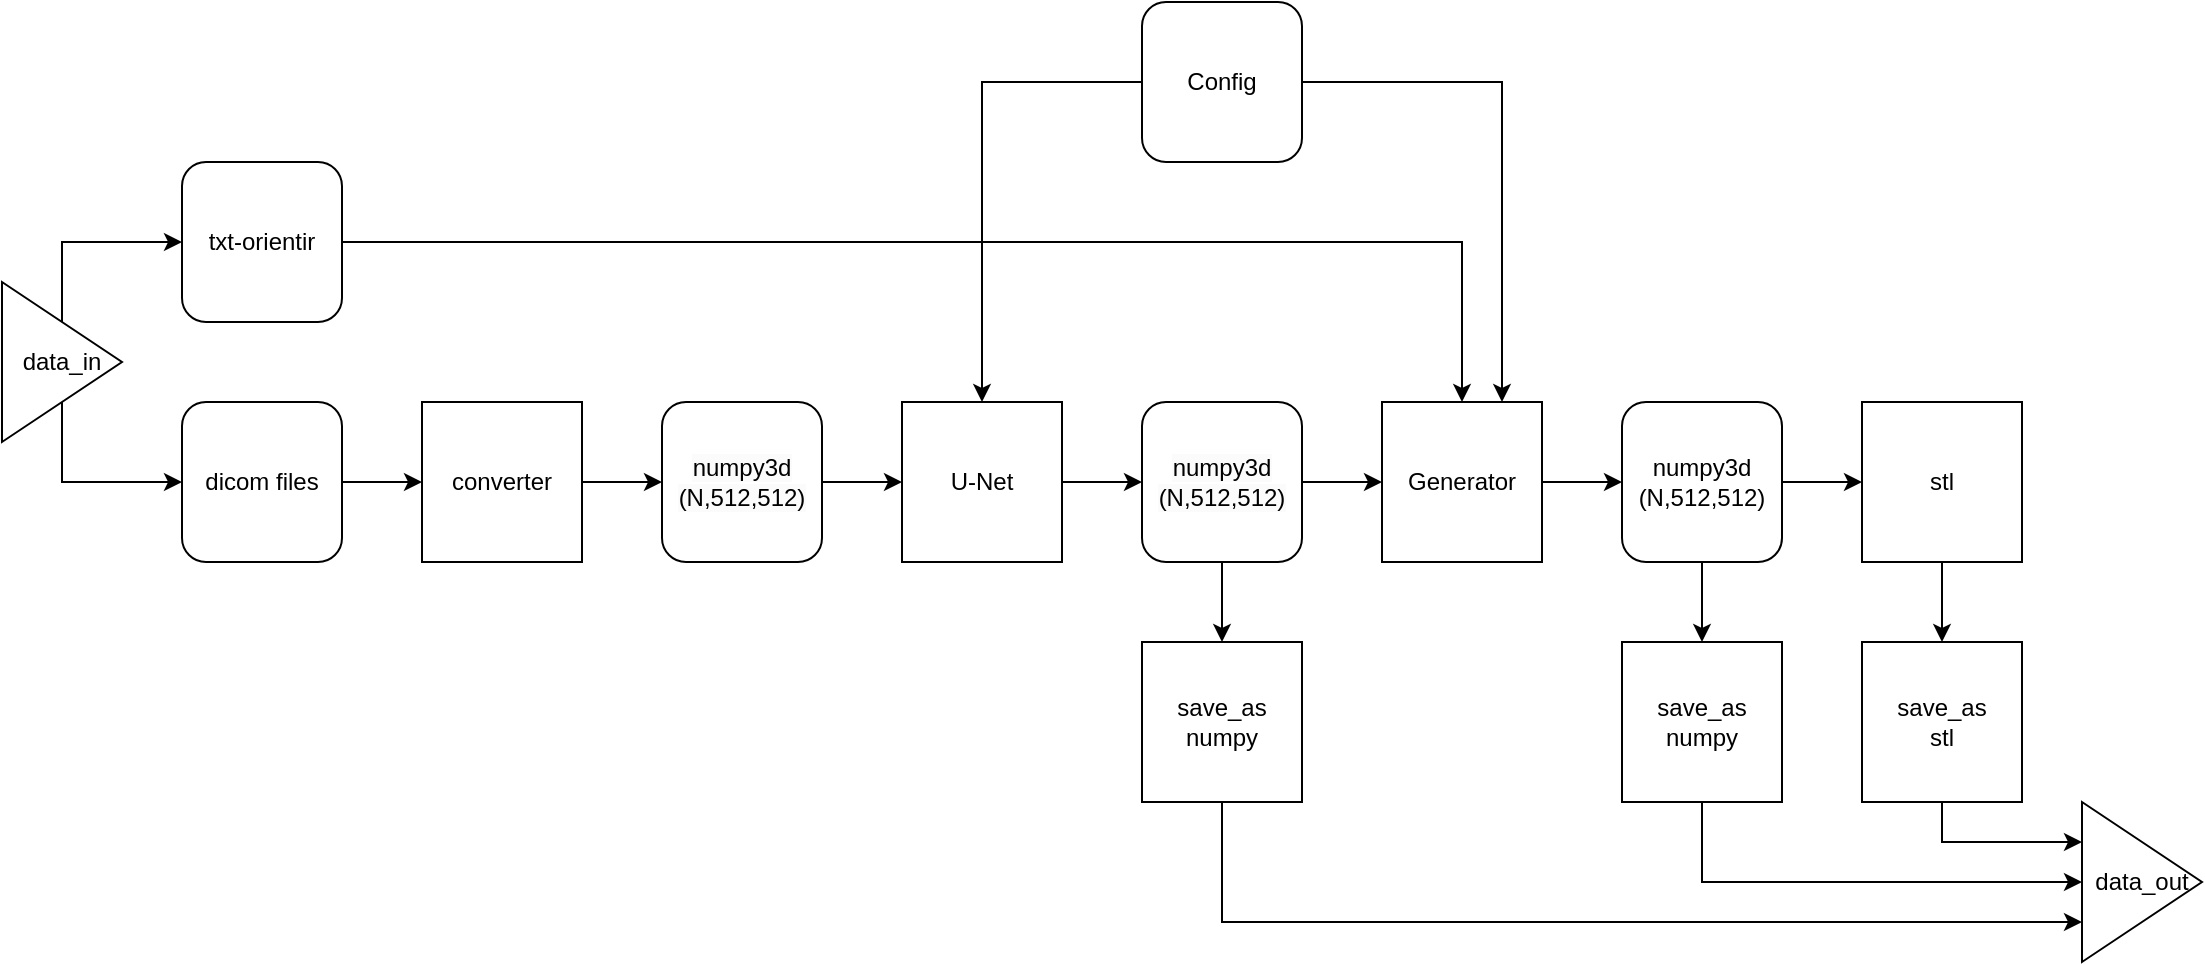 <mxfile version="20.8.16" type="device"><diagram id="FqgmKBDPzje2ZA9HLyCD" name="Page-1"><mxGraphModel dx="512" dy="870" grid="1" gridSize="10" guides="1" tooltips="1" connect="1" arrows="1" fold="1" page="1" pageScale="1" pageWidth="850" pageHeight="1100" math="0" shadow="0"><root><mxCell id="0"/><mxCell id="1" parent="0"/><mxCell id="d9i88ySXFUPljhkh6OTS-1" style="edgeStyle=orthogonalEdgeStyle;rounded=0;orthogonalLoop=1;jettySize=auto;html=1;exitX=1;exitY=0.5;exitDx=0;exitDy=0;entryX=0;entryY=0.5;entryDx=0;entryDy=0;" parent="1" source="d9i88ySXFUPljhkh6OTS-28" target="d9i88ySXFUPljhkh6OTS-29" edge="1"><mxGeometry relative="1" as="geometry"><mxPoint x="1210" y="560" as="sourcePoint"/></mxGeometry></mxCell><mxCell id="d9i88ySXFUPljhkh6OTS-7" style="edgeStyle=orthogonalEdgeStyle;rounded=0;orthogonalLoop=1;jettySize=auto;html=1;exitX=1;exitY=0.5;exitDx=0;exitDy=0;entryX=0;entryY=0.5;entryDx=0;entryDy=0;" parent="1" source="d9i88ySXFUPljhkh6OTS-32" target="d9i88ySXFUPljhkh6OTS-10" edge="1"><mxGeometry relative="1" as="geometry"><mxPoint x="1330" y="560" as="sourcePoint"/></mxGeometry></mxCell><mxCell id="d9i88ySXFUPljhkh6OTS-9" style="edgeStyle=orthogonalEdgeStyle;rounded=0;orthogonalLoop=1;jettySize=auto;html=1;exitX=1;exitY=0.5;exitDx=0;exitDy=0;entryX=0;entryY=0.5;entryDx=0;entryDy=0;" parent="1" source="d9i88ySXFUPljhkh6OTS-10" target="d9i88ySXFUPljhkh6OTS-33" edge="1"><mxGeometry relative="1" as="geometry"><mxPoint x="1490" y="560" as="targetPoint"/></mxGeometry></mxCell><mxCell id="d9i88ySXFUPljhkh6OTS-10" value="U-Net" style="rounded=0;whiteSpace=wrap;html=1;" parent="1" vertex="1"><mxGeometry x="1370" y="520" width="80" height="80" as="geometry"/></mxCell><mxCell id="d9i88ySXFUPljhkh6OTS-11" style="edgeStyle=orthogonalEdgeStyle;rounded=0;orthogonalLoop=1;jettySize=auto;html=1;exitX=0.5;exitY=1;exitDx=0;exitDy=0;entryX=0.5;entryY=0;entryDx=0;entryDy=0;exitPerimeter=0;" parent="1" source="d9i88ySXFUPljhkh6OTS-33" target="d9i88ySXFUPljhkh6OTS-14" edge="1"><mxGeometry relative="1" as="geometry"><mxPoint x="1530" y="600" as="sourcePoint"/></mxGeometry></mxCell><mxCell id="d9i88ySXFUPljhkh6OTS-12" style="edgeStyle=orthogonalEdgeStyle;rounded=0;orthogonalLoop=1;jettySize=auto;html=1;exitX=1;exitY=0.5;exitDx=0;exitDy=0;entryX=0;entryY=0.5;entryDx=0;entryDy=0;" parent="1" source="d9i88ySXFUPljhkh6OTS-33" target="d9i88ySXFUPljhkh6OTS-16" edge="1"><mxGeometry relative="1" as="geometry"><mxPoint x="1570" y="560" as="sourcePoint"/></mxGeometry></mxCell><mxCell id="d9i88ySXFUPljhkh6OTS-46" style="edgeStyle=orthogonalEdgeStyle;rounded=0;orthogonalLoop=1;jettySize=auto;html=1;exitX=0.5;exitY=1;exitDx=0;exitDy=0;entryX=0;entryY=0.75;entryDx=0;entryDy=0;" parent="1" source="d9i88ySXFUPljhkh6OTS-14" target="d9i88ySXFUPljhkh6OTS-43" edge="1"><mxGeometry relative="1" as="geometry"/></mxCell><mxCell id="d9i88ySXFUPljhkh6OTS-14" value="save_as&lt;br&gt;numpy" style="rounded=0;whiteSpace=wrap;html=1;" parent="1" vertex="1"><mxGeometry x="1490" y="640" width="80" height="80" as="geometry"/></mxCell><mxCell id="d9i88ySXFUPljhkh6OTS-15" style="edgeStyle=orthogonalEdgeStyle;rounded=0;orthogonalLoop=1;jettySize=auto;html=1;exitX=1;exitY=0.5;exitDx=0;exitDy=0;entryX=0;entryY=0.5;entryDx=0;entryDy=0;" parent="1" source="d9i88ySXFUPljhkh6OTS-16" target="d9i88ySXFUPljhkh6OTS-38" edge="1"><mxGeometry relative="1" as="geometry"><mxPoint x="1730" y="560" as="targetPoint"/></mxGeometry></mxCell><mxCell id="d9i88ySXFUPljhkh6OTS-16" value="Generator" style="rounded=0;whiteSpace=wrap;html=1;" parent="1" vertex="1"><mxGeometry x="1610" y="520" width="80" height="80" as="geometry"/></mxCell><mxCell id="d9i88ySXFUPljhkh6OTS-17" style="edgeStyle=orthogonalEdgeStyle;rounded=0;orthogonalLoop=1;jettySize=auto;html=1;exitX=1;exitY=0.5;exitDx=0;exitDy=0;entryX=0.5;entryY=0;entryDx=0;entryDy=0;" parent="1" source="d9i88ySXFUPljhkh6OTS-34" target="d9i88ySXFUPljhkh6OTS-16" edge="1"><mxGeometry relative="1" as="geometry"><mxPoint x="1210" y="320" as="sourcePoint"/></mxGeometry></mxCell><mxCell id="d9i88ySXFUPljhkh6OTS-19" style="edgeStyle=orthogonalEdgeStyle;rounded=0;orthogonalLoop=1;jettySize=auto;html=1;exitX=0.5;exitY=1;exitDx=0;exitDy=0;entryX=0.5;entryY=0;entryDx=0;entryDy=0;" parent="1" source="d9i88ySXFUPljhkh6OTS-38" target="d9i88ySXFUPljhkh6OTS-22" edge="1"><mxGeometry relative="1" as="geometry"><mxPoint x="1770" y="600" as="sourcePoint"/></mxGeometry></mxCell><mxCell id="d9i88ySXFUPljhkh6OTS-20" style="edgeStyle=orthogonalEdgeStyle;rounded=0;orthogonalLoop=1;jettySize=auto;html=1;exitX=1;exitY=0.5;exitDx=0;exitDy=0;entryX=0;entryY=0.5;entryDx=0;entryDy=0;" parent="1" source="d9i88ySXFUPljhkh6OTS-38" target="d9i88ySXFUPljhkh6OTS-24" edge="1"><mxGeometry relative="1" as="geometry"><mxPoint x="1810" y="560" as="sourcePoint"/></mxGeometry></mxCell><mxCell id="d9i88ySXFUPljhkh6OTS-45" style="edgeStyle=orthogonalEdgeStyle;rounded=0;orthogonalLoop=1;jettySize=auto;html=1;exitX=0.5;exitY=1;exitDx=0;exitDy=0;entryX=0;entryY=0.5;entryDx=0;entryDy=0;" parent="1" source="d9i88ySXFUPljhkh6OTS-22" target="d9i88ySXFUPljhkh6OTS-43" edge="1"><mxGeometry relative="1" as="geometry"/></mxCell><mxCell id="d9i88ySXFUPljhkh6OTS-22" value="save_as&lt;br&gt;numpy" style="rounded=0;whiteSpace=wrap;html=1;" parent="1" vertex="1"><mxGeometry x="1730" y="640" width="80" height="80" as="geometry"/></mxCell><mxCell id="d9i88ySXFUPljhkh6OTS-23" style="edgeStyle=orthogonalEdgeStyle;rounded=0;orthogonalLoop=1;jettySize=auto;html=1;exitX=0.5;exitY=1;exitDx=0;exitDy=0;entryX=0.5;entryY=0;entryDx=0;entryDy=0;" parent="1" source="d9i88ySXFUPljhkh6OTS-24" target="d9i88ySXFUPljhkh6OTS-25" edge="1"><mxGeometry relative="1" as="geometry"/></mxCell><mxCell id="d9i88ySXFUPljhkh6OTS-24" value="stl" style="rounded=0;whiteSpace=wrap;html=1;" parent="1" vertex="1"><mxGeometry x="1850" y="520" width="80" height="80" as="geometry"/></mxCell><mxCell id="d9i88ySXFUPljhkh6OTS-44" style="edgeStyle=orthogonalEdgeStyle;rounded=0;orthogonalLoop=1;jettySize=auto;html=1;exitX=0.5;exitY=1;exitDx=0;exitDy=0;entryX=0;entryY=0.25;entryDx=0;entryDy=0;" parent="1" source="d9i88ySXFUPljhkh6OTS-25" target="d9i88ySXFUPljhkh6OTS-43" edge="1"><mxGeometry relative="1" as="geometry"/></mxCell><mxCell id="d9i88ySXFUPljhkh6OTS-25" value="save_as&lt;br&gt;stl" style="rounded=0;whiteSpace=wrap;html=1;" parent="1" vertex="1"><mxGeometry x="1850" y="640" width="80" height="80" as="geometry"/></mxCell><mxCell id="d9i88ySXFUPljhkh6OTS-28" value="dicom files" style="rounded=1;whiteSpace=wrap;html=1;" parent="1" vertex="1"><mxGeometry x="1010" y="520" width="80" height="80" as="geometry"/></mxCell><mxCell id="d9i88ySXFUPljhkh6OTS-31" style="edgeStyle=orthogonalEdgeStyle;rounded=0;orthogonalLoop=1;jettySize=auto;html=1;exitX=1;exitY=0.5;exitDx=0;exitDy=0;entryX=0;entryY=0.5;entryDx=0;entryDy=0;" parent="1" source="d9i88ySXFUPljhkh6OTS-29" target="d9i88ySXFUPljhkh6OTS-32" edge="1"><mxGeometry relative="1" as="geometry"><mxPoint x="1250" y="560" as="targetPoint"/></mxGeometry></mxCell><mxCell id="d9i88ySXFUPljhkh6OTS-29" value="converter" style="rounded=0;whiteSpace=wrap;html=1;" parent="1" vertex="1"><mxGeometry x="1130" y="520" width="80" height="80" as="geometry"/></mxCell><mxCell id="d9i88ySXFUPljhkh6OTS-32" value="&lt;span style=&quot;color: rgb(0, 0, 0); font-family: Helvetica; font-size: 12px; font-style: normal; font-variant-ligatures: normal; font-variant-caps: normal; font-weight: 400; letter-spacing: normal; orphans: 2; text-align: center; text-indent: 0px; text-transform: none; widows: 2; word-spacing: 0px; -webkit-text-stroke-width: 0px; background-color: rgb(251, 251, 251); text-decoration-thickness: initial; text-decoration-style: initial; text-decoration-color: initial; float: none; display: inline !important;&quot;&gt;numpy3d&lt;/span&gt;&lt;br style=&quot;border-color: var(--border-color); color: rgb(0, 0, 0); font-family: Helvetica; font-size: 12px; font-style: normal; font-variant-ligatures: normal; font-variant-caps: normal; font-weight: 400; letter-spacing: normal; orphans: 2; text-align: center; text-indent: 0px; text-transform: none; widows: 2; word-spacing: 0px; -webkit-text-stroke-width: 0px; background-color: rgb(251, 251, 251); text-decoration-thickness: initial; text-decoration-style: initial; text-decoration-color: initial;&quot;&gt;&lt;span style=&quot;color: rgb(0, 0, 0); font-family: Helvetica; font-size: 12px; font-style: normal; font-variant-ligatures: normal; font-variant-caps: normal; font-weight: 400; letter-spacing: normal; orphans: 2; text-align: center; text-indent: 0px; text-transform: none; widows: 2; word-spacing: 0px; -webkit-text-stroke-width: 0px; background-color: rgb(251, 251, 251); text-decoration-thickness: initial; text-decoration-style: initial; text-decoration-color: initial; float: none; display: inline !important;&quot;&gt;(N,512,512)&lt;/span&gt;" style="rounded=1;whiteSpace=wrap;html=1;" parent="1" vertex="1"><mxGeometry x="1250" y="520" width="80" height="80" as="geometry"/></mxCell><mxCell id="d9i88ySXFUPljhkh6OTS-33" value="&lt;span style=&quot;color: rgb(0, 0, 0); font-family: Helvetica; font-size: 12px; font-style: normal; font-variant-ligatures: normal; font-variant-caps: normal; font-weight: 400; letter-spacing: normal; orphans: 2; text-align: center; text-indent: 0px; text-transform: none; widows: 2; word-spacing: 0px; -webkit-text-stroke-width: 0px; background-color: rgb(251, 251, 251); text-decoration-thickness: initial; text-decoration-style: initial; text-decoration-color: initial; float: none; display: inline !important;&quot;&gt;numpy3d&lt;/span&gt;&lt;br style=&quot;border-color: var(--border-color); color: rgb(0, 0, 0); font-family: Helvetica; font-size: 12px; font-style: normal; font-variant-ligatures: normal; font-variant-caps: normal; font-weight: 400; letter-spacing: normal; orphans: 2; text-align: center; text-indent: 0px; text-transform: none; widows: 2; word-spacing: 0px; -webkit-text-stroke-width: 0px; background-color: rgb(251, 251, 251); text-decoration-thickness: initial; text-decoration-style: initial; text-decoration-color: initial;&quot;&gt;&lt;span style=&quot;color: rgb(0, 0, 0); font-family: Helvetica; font-size: 12px; font-style: normal; font-variant-ligatures: normal; font-variant-caps: normal; font-weight: 400; letter-spacing: normal; orphans: 2; text-align: center; text-indent: 0px; text-transform: none; widows: 2; word-spacing: 0px; -webkit-text-stroke-width: 0px; background-color: rgb(251, 251, 251); text-decoration-thickness: initial; text-decoration-style: initial; text-decoration-color: initial; float: none; display: inline !important;&quot;&gt;(N,512,512)&lt;/span&gt;" style="rounded=1;whiteSpace=wrap;html=1;" parent="1" vertex="1"><mxGeometry x="1490" y="520" width="80" height="80" as="geometry"/></mxCell><mxCell id="d9i88ySXFUPljhkh6OTS-34" value="txt-orientir" style="rounded=1;whiteSpace=wrap;html=1;" parent="1" vertex="1"><mxGeometry x="1010" y="400" width="80" height="80" as="geometry"/></mxCell><mxCell id="d9i88ySXFUPljhkh6OTS-36" style="edgeStyle=orthogonalEdgeStyle;rounded=0;orthogonalLoop=1;jettySize=auto;html=1;exitX=0;exitY=0.5;exitDx=0;exitDy=0;entryX=0.5;entryY=0;entryDx=0;entryDy=0;" parent="1" source="d9i88ySXFUPljhkh6OTS-35" target="d9i88ySXFUPljhkh6OTS-10" edge="1"><mxGeometry relative="1" as="geometry"/></mxCell><mxCell id="d9i88ySXFUPljhkh6OTS-37" style="edgeStyle=orthogonalEdgeStyle;rounded=0;orthogonalLoop=1;jettySize=auto;html=1;exitX=1;exitY=0.5;exitDx=0;exitDy=0;entryX=0.75;entryY=0;entryDx=0;entryDy=0;" parent="1" source="d9i88ySXFUPljhkh6OTS-35" target="d9i88ySXFUPljhkh6OTS-16" edge="1"><mxGeometry relative="1" as="geometry"/></mxCell><mxCell id="d9i88ySXFUPljhkh6OTS-35" value="Config" style="rounded=1;whiteSpace=wrap;html=1;" parent="1" vertex="1"><mxGeometry x="1490" y="320" width="80" height="80" as="geometry"/></mxCell><mxCell id="d9i88ySXFUPljhkh6OTS-38" value="numpy3d&lt;br style=&quot;border-color: var(--border-color);&quot;&gt;(N,512,512)" style="rounded=1;whiteSpace=wrap;html=1;" parent="1" vertex="1"><mxGeometry x="1730" y="520" width="80" height="80" as="geometry"/></mxCell><mxCell id="d9i88ySXFUPljhkh6OTS-41" style="edgeStyle=orthogonalEdgeStyle;rounded=0;orthogonalLoop=1;jettySize=auto;html=1;exitX=0.5;exitY=1;exitDx=0;exitDy=0;entryX=0;entryY=0.5;entryDx=0;entryDy=0;" parent="1" source="d9i88ySXFUPljhkh6OTS-40" target="d9i88ySXFUPljhkh6OTS-28" edge="1"><mxGeometry relative="1" as="geometry"><Array as="points"><mxPoint x="950" y="560"/></Array></mxGeometry></mxCell><mxCell id="d9i88ySXFUPljhkh6OTS-42" style="edgeStyle=orthogonalEdgeStyle;rounded=0;orthogonalLoop=1;jettySize=auto;html=1;exitX=0.5;exitY=0;exitDx=0;exitDy=0;entryX=0;entryY=0.5;entryDx=0;entryDy=0;" parent="1" source="d9i88ySXFUPljhkh6OTS-40" target="d9i88ySXFUPljhkh6OTS-34" edge="1"><mxGeometry relative="1" as="geometry"><Array as="points"><mxPoint x="950" y="440"/></Array></mxGeometry></mxCell><mxCell id="d9i88ySXFUPljhkh6OTS-40" value="data_in" style="triangle;whiteSpace=wrap;html=1;" parent="1" vertex="1"><mxGeometry x="920" y="460" width="60" height="80" as="geometry"/></mxCell><mxCell id="d9i88ySXFUPljhkh6OTS-43" value="data_out" style="triangle;whiteSpace=wrap;html=1;" parent="1" vertex="1"><mxGeometry x="1960" y="720" width="60" height="80" as="geometry"/></mxCell></root></mxGraphModel></diagram></mxfile>
